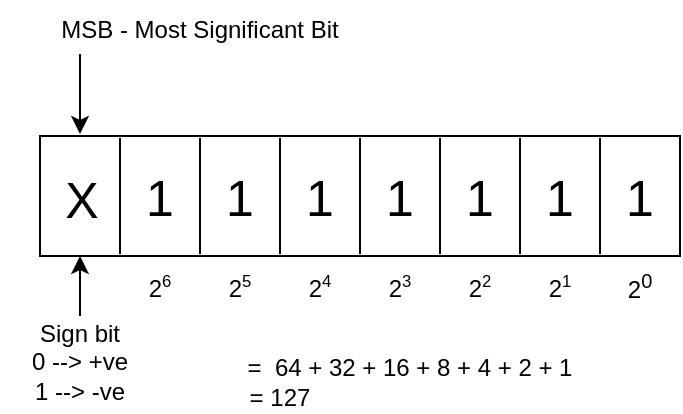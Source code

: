 <mxfile version="21.7.5" type="device">
  <diagram name="Page-1" id="Ao2uHZ7PI1gG7fPQQtDW">
    <mxGraphModel dx="1434" dy="767" grid="1" gridSize="10" guides="1" tooltips="1" connect="1" arrows="1" fold="1" page="1" pageScale="1" pageWidth="850" pageHeight="1100" math="0" shadow="0">
      <root>
        <mxCell id="0" />
        <mxCell id="1" parent="0" />
        <mxCell id="D27_0YUnvc1AglrIPvnK-1" value="" style="rounded=0;whiteSpace=wrap;html=1;" parent="1" vertex="1">
          <mxGeometry x="240" y="350" width="320" height="60" as="geometry" />
        </mxCell>
        <mxCell id="D27_0YUnvc1AglrIPvnK-3" value="" style="endArrow=none;html=1;rounded=0;exitX=0.45;exitY=0.967;exitDx=0;exitDy=0;exitPerimeter=0;" parent="1" edge="1">
          <mxGeometry width="50" height="50" relative="1" as="geometry">
            <mxPoint x="280" y="409.02" as="sourcePoint" />
            <mxPoint x="280" y="351" as="targetPoint" />
          </mxGeometry>
        </mxCell>
        <mxCell id="D27_0YUnvc1AglrIPvnK-4" value="" style="endArrow=none;html=1;rounded=0;exitX=0.45;exitY=0.967;exitDx=0;exitDy=0;exitPerimeter=0;" parent="1" edge="1">
          <mxGeometry width="50" height="50" relative="1" as="geometry">
            <mxPoint x="320" y="409.02" as="sourcePoint" />
            <mxPoint x="320" y="351" as="targetPoint" />
          </mxGeometry>
        </mxCell>
        <mxCell id="D27_0YUnvc1AglrIPvnK-5" value="" style="endArrow=none;html=1;rounded=0;exitX=0.45;exitY=0.967;exitDx=0;exitDy=0;exitPerimeter=0;" parent="1" edge="1">
          <mxGeometry width="50" height="50" relative="1" as="geometry">
            <mxPoint x="360" y="409.02" as="sourcePoint" />
            <mxPoint x="360" y="351" as="targetPoint" />
          </mxGeometry>
        </mxCell>
        <mxCell id="D27_0YUnvc1AglrIPvnK-6" value="" style="endArrow=none;html=1;rounded=0;exitX=0.45;exitY=0.967;exitDx=0;exitDy=0;exitPerimeter=0;" parent="1" edge="1">
          <mxGeometry width="50" height="50" relative="1" as="geometry">
            <mxPoint x="400" y="409.02" as="sourcePoint" />
            <mxPoint x="400" y="351" as="targetPoint" />
          </mxGeometry>
        </mxCell>
        <mxCell id="D27_0YUnvc1AglrIPvnK-7" value="" style="endArrow=none;html=1;rounded=0;exitX=0.45;exitY=0.967;exitDx=0;exitDy=0;exitPerimeter=0;" parent="1" edge="1">
          <mxGeometry width="50" height="50" relative="1" as="geometry">
            <mxPoint x="440" y="409.02" as="sourcePoint" />
            <mxPoint x="440" y="351" as="targetPoint" />
          </mxGeometry>
        </mxCell>
        <mxCell id="D27_0YUnvc1AglrIPvnK-8" value="" style="endArrow=none;html=1;rounded=0;exitX=0.45;exitY=0.967;exitDx=0;exitDy=0;exitPerimeter=0;" parent="1" edge="1">
          <mxGeometry width="50" height="50" relative="1" as="geometry">
            <mxPoint x="480" y="409.02" as="sourcePoint" />
            <mxPoint x="480" y="351" as="targetPoint" />
          </mxGeometry>
        </mxCell>
        <mxCell id="D27_0YUnvc1AglrIPvnK-9" value="" style="endArrow=none;html=1;rounded=0;exitX=0.45;exitY=0.967;exitDx=0;exitDy=0;exitPerimeter=0;" parent="1" edge="1">
          <mxGeometry width="50" height="50" relative="1" as="geometry">
            <mxPoint x="520" y="409.02" as="sourcePoint" />
            <mxPoint x="520" y="351" as="targetPoint" />
          </mxGeometry>
        </mxCell>
        <mxCell id="D27_0YUnvc1AglrIPvnK-11" value="MSB - Most Significant Bit" style="text;html=1;strokeColor=none;fillColor=none;align=center;verticalAlign=middle;whiteSpace=wrap;rounded=0;" parent="1" vertex="1">
          <mxGeometry x="230" y="282" width="180" height="30" as="geometry" />
        </mxCell>
        <mxCell id="D27_0YUnvc1AglrIPvnK-12" value="" style="endArrow=classic;html=1;rounded=0;" parent="1" edge="1">
          <mxGeometry width="50" height="50" relative="1" as="geometry">
            <mxPoint x="260" y="309" as="sourcePoint" />
            <mxPoint x="260" y="349" as="targetPoint" />
          </mxGeometry>
        </mxCell>
        <mxCell id="D27_0YUnvc1AglrIPvnK-13" value="X" style="text;html=1;strokeColor=none;fillColor=none;align=center;verticalAlign=middle;whiteSpace=wrap;rounded=0;fontSize=25;" parent="1" vertex="1">
          <mxGeometry x="241" y="366" width="40" height="30" as="geometry" />
        </mxCell>
        <mxCell id="D27_0YUnvc1AglrIPvnK-14" value="2&lt;sup&gt;0&lt;/sup&gt;" style="text;html=1;strokeColor=none;fillColor=none;align=center;verticalAlign=middle;whiteSpace=wrap;rounded=0;fontSize=12;horizontal=1;" parent="1" vertex="1">
          <mxGeometry x="525" y="410" width="30" height="30" as="geometry" />
        </mxCell>
        <mxCell id="D27_0YUnvc1AglrIPvnK-15" value="1" style="text;html=1;strokeColor=none;fillColor=none;align=center;verticalAlign=middle;whiteSpace=wrap;rounded=0;fontSize=25;" parent="1" vertex="1">
          <mxGeometry x="285" y="365" width="30" height="30" as="geometry" />
        </mxCell>
        <mxCell id="D27_0YUnvc1AglrIPvnK-16" value="1" style="text;html=1;strokeColor=none;fillColor=none;align=center;verticalAlign=middle;whiteSpace=wrap;rounded=0;fontSize=25;" parent="1" vertex="1">
          <mxGeometry x="325" y="365" width="30" height="30" as="geometry" />
        </mxCell>
        <mxCell id="D27_0YUnvc1AglrIPvnK-17" value="1" style="text;html=1;strokeColor=none;fillColor=none;align=center;verticalAlign=middle;whiteSpace=wrap;rounded=0;fontSize=25;" parent="1" vertex="1">
          <mxGeometry x="365" y="365" width="30" height="30" as="geometry" />
        </mxCell>
        <mxCell id="D27_0YUnvc1AglrIPvnK-18" value="1" style="text;html=1;strokeColor=none;fillColor=none;align=center;verticalAlign=middle;whiteSpace=wrap;rounded=0;fontSize=25;" parent="1" vertex="1">
          <mxGeometry x="405" y="365" width="30" height="30" as="geometry" />
        </mxCell>
        <mxCell id="D27_0YUnvc1AglrIPvnK-19" value="1" style="text;html=1;strokeColor=none;fillColor=none;align=center;verticalAlign=middle;whiteSpace=wrap;rounded=0;fontSize=25;" parent="1" vertex="1">
          <mxGeometry x="445" y="365" width="30" height="30" as="geometry" />
        </mxCell>
        <mxCell id="D27_0YUnvc1AglrIPvnK-20" value="1" style="text;html=1;strokeColor=none;fillColor=none;align=center;verticalAlign=middle;whiteSpace=wrap;rounded=0;fontSize=25;" parent="1" vertex="1">
          <mxGeometry x="485" y="365" width="30" height="30" as="geometry" />
        </mxCell>
        <mxCell id="D27_0YUnvc1AglrIPvnK-21" value="1" style="text;html=1;strokeColor=none;fillColor=none;align=center;verticalAlign=middle;whiteSpace=wrap;rounded=0;fontSize=25;" parent="1" vertex="1">
          <mxGeometry x="525" y="365" width="30" height="30" as="geometry" />
        </mxCell>
        <mxCell id="D27_0YUnvc1AglrIPvnK-22" value="Sign bit&lt;br&gt;0 --&amp;gt; +ve&lt;br&gt;1 --&amp;gt; -ve" style="text;html=1;strokeColor=none;fillColor=none;align=center;verticalAlign=middle;whiteSpace=wrap;rounded=0;" parent="1" vertex="1">
          <mxGeometry x="220" y="448" width="80" height="30" as="geometry" />
        </mxCell>
        <mxCell id="D27_0YUnvc1AglrIPvnK-23" value="" style="endArrow=classic;html=1;rounded=0;" parent="1" edge="1">
          <mxGeometry width="50" height="50" relative="1" as="geometry">
            <mxPoint x="260" y="440" as="sourcePoint" />
            <mxPoint x="260" y="410" as="targetPoint" />
          </mxGeometry>
        </mxCell>
        <mxCell id="D27_0YUnvc1AglrIPvnK-24" value="2&lt;span style=&quot;font-size: 10px;&quot;&gt;&lt;sup&gt;1&lt;/sup&gt;&lt;/span&gt;" style="text;html=1;strokeColor=none;fillColor=none;align=center;verticalAlign=middle;whiteSpace=wrap;rounded=0;fontSize=12;horizontal=1;" parent="1" vertex="1">
          <mxGeometry x="485" y="410" width="30" height="30" as="geometry" />
        </mxCell>
        <mxCell id="D27_0YUnvc1AglrIPvnK-25" value="2&lt;span style=&quot;font-size: 10px;&quot;&gt;&lt;sup&gt;2&lt;/sup&gt;&lt;/span&gt;" style="text;html=1;strokeColor=none;fillColor=none;align=center;verticalAlign=middle;whiteSpace=wrap;rounded=0;fontSize=12;horizontal=1;" parent="1" vertex="1">
          <mxGeometry x="445" y="410" width="30" height="30" as="geometry" />
        </mxCell>
        <mxCell id="D27_0YUnvc1AglrIPvnK-26" value="2&lt;span style=&quot;font-size: 10px;&quot;&gt;&lt;sup&gt;3&lt;/sup&gt;&lt;/span&gt;" style="text;html=1;strokeColor=none;fillColor=none;align=center;verticalAlign=middle;whiteSpace=wrap;rounded=0;fontSize=12;horizontal=1;" parent="1" vertex="1">
          <mxGeometry x="405" y="410" width="30" height="30" as="geometry" />
        </mxCell>
        <mxCell id="D27_0YUnvc1AglrIPvnK-27" value="2&lt;span style=&quot;font-size: 10px;&quot;&gt;&lt;sup&gt;4&lt;/sup&gt;&lt;/span&gt;" style="text;html=1;strokeColor=none;fillColor=none;align=center;verticalAlign=middle;whiteSpace=wrap;rounded=0;fontSize=12;horizontal=1;" parent="1" vertex="1">
          <mxGeometry x="365" y="410" width="30" height="30" as="geometry" />
        </mxCell>
        <mxCell id="D27_0YUnvc1AglrIPvnK-28" value="2&lt;span style=&quot;font-size: 10px;&quot;&gt;&lt;sup&gt;5&lt;/sup&gt;&lt;/span&gt;" style="text;html=1;strokeColor=none;fillColor=none;align=center;verticalAlign=middle;whiteSpace=wrap;rounded=0;fontSize=12;horizontal=1;" parent="1" vertex="1">
          <mxGeometry x="325" y="410" width="30" height="30" as="geometry" />
        </mxCell>
        <mxCell id="D27_0YUnvc1AglrIPvnK-29" value="2&lt;span style=&quot;font-size: 10px;&quot;&gt;&lt;sup&gt;6&lt;/sup&gt;&lt;/span&gt;" style="text;html=1;strokeColor=none;fillColor=none;align=center;verticalAlign=middle;whiteSpace=wrap;rounded=0;fontSize=12;horizontal=1;" parent="1" vertex="1">
          <mxGeometry x="285" y="410" width="30" height="30" as="geometry" />
        </mxCell>
        <mxCell id="D27_0YUnvc1AglrIPvnK-30" value="=&amp;nbsp; 64 + 32 + 16 + 8 + 4 + 2 + 1&lt;br&gt;= 127&amp;nbsp; &amp;nbsp; &amp;nbsp; &amp;nbsp; &amp;nbsp; &amp;nbsp; &amp;nbsp; &amp;nbsp; &amp;nbsp; &amp;nbsp; &amp;nbsp; &amp;nbsp; &amp;nbsp; &amp;nbsp; &amp;nbsp; &amp;nbsp; &amp;nbsp; &amp;nbsp; &amp;nbsp; &amp;nbsp;" style="text;html=1;strokeColor=none;fillColor=none;align=center;verticalAlign=middle;rounded=0;labelPosition=center;verticalLabelPosition=middle;whiteSpace=wrap;" parent="1" vertex="1">
          <mxGeometry x="330" y="458" width="190" height="30" as="geometry" />
        </mxCell>
      </root>
    </mxGraphModel>
  </diagram>
</mxfile>
